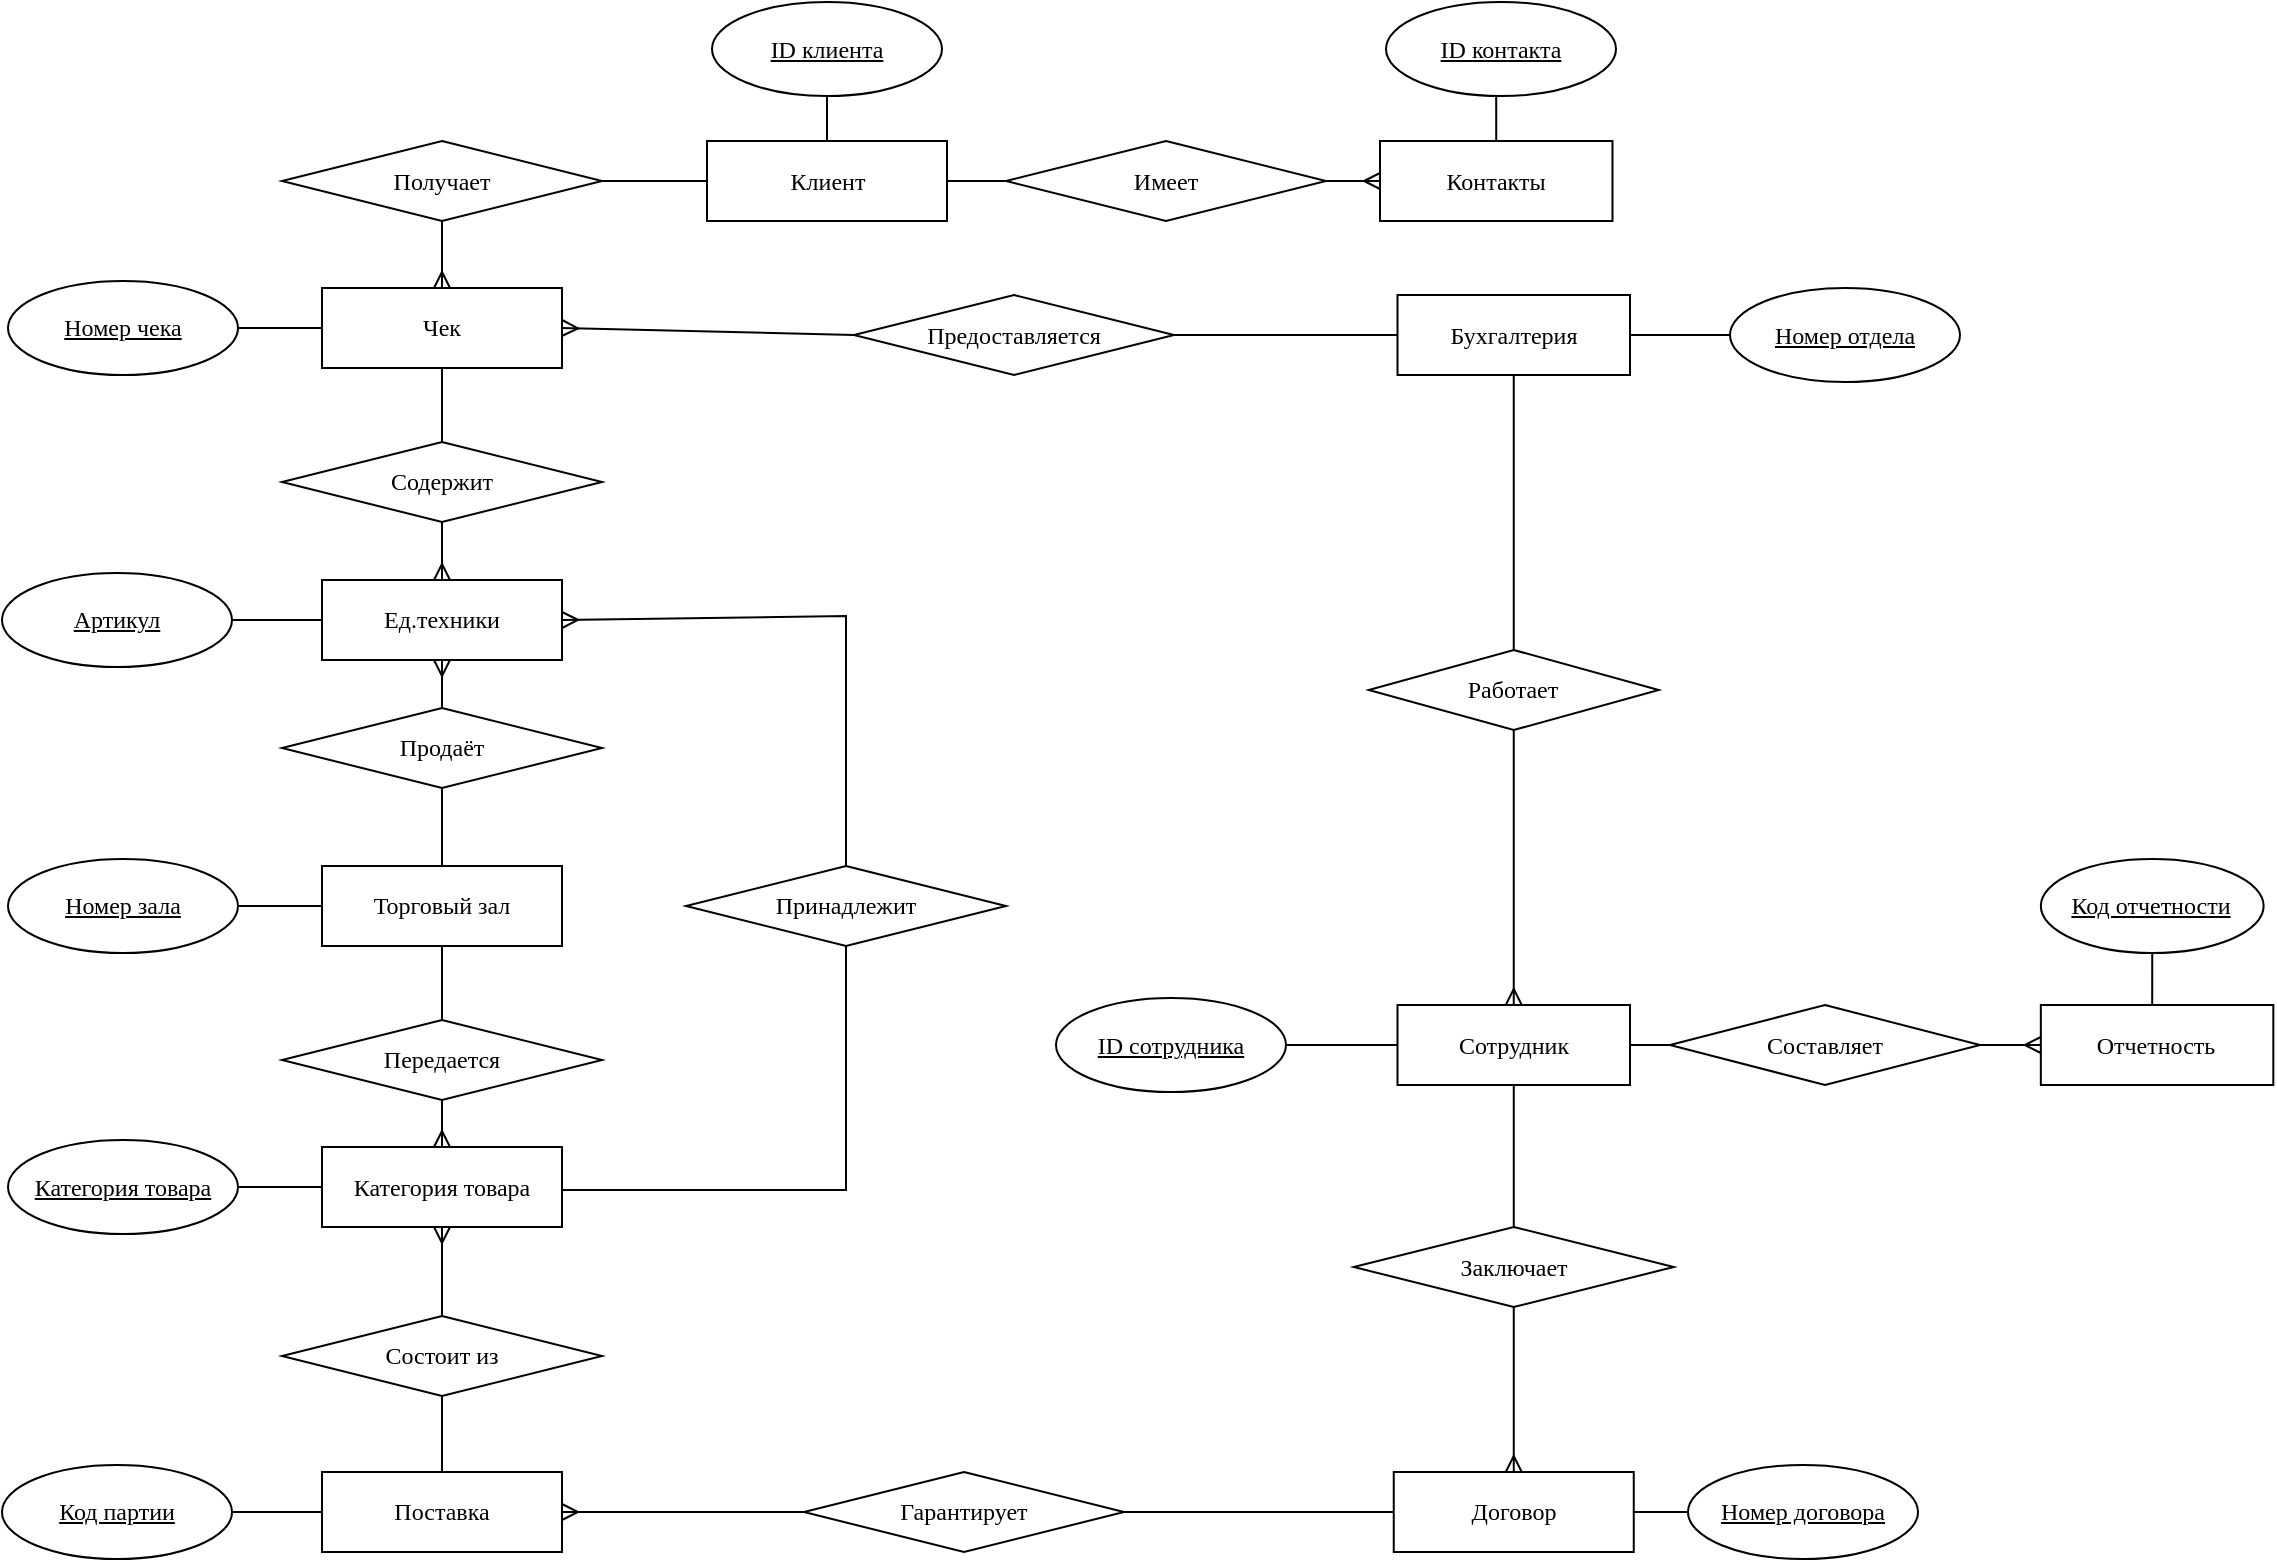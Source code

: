 <mxfile version="26.2.13">
  <diagram id="I37Zj0iXBR5SceuKAXtt" name="Page-1">
    <mxGraphModel dx="1705" dy="1156" grid="0" gridSize="10" guides="1" tooltips="1" connect="1" arrows="1" fold="1" page="0" pageScale="1" pageWidth="827" pageHeight="1169" math="0" shadow="0">
      <root>
        <mxCell id="0" />
        <mxCell id="1" parent="0" />
        <mxCell id="HUlR5p6xhp2IkNR2Y161-19" style="edgeStyle=orthogonalEdgeStyle;rounded=0;orthogonalLoop=1;jettySize=auto;html=1;exitX=0.5;exitY=0;exitDx=0;exitDy=0;entryX=0.5;entryY=1;entryDx=0;entryDy=0;endArrow=none;endFill=1;startFill=0;" parent="1" source="xqfFMeQF6XFmIoWLsWPs-2" target="xqfFMeQF6XFmIoWLsWPs-64" edge="1">
          <mxGeometry relative="1" as="geometry" />
        </mxCell>
        <mxCell id="HUlR5p6xhp2IkNR2Y161-21" style="edgeStyle=orthogonalEdgeStyle;rounded=0;orthogonalLoop=1;jettySize=auto;html=1;exitX=0.5;exitY=1;exitDx=0;exitDy=0;endArrow=none;startFill=0;" parent="1" source="xqfFMeQF6XFmIoWLsWPs-2" target="xqfFMeQF6XFmIoWLsWPs-21" edge="1">
          <mxGeometry relative="1" as="geometry" />
        </mxCell>
        <mxCell id="xqfFMeQF6XFmIoWLsWPs-2" value="&lt;div style=&quot;font-size: 12px;&quot; align=&quot;center&quot;&gt;&lt;font style=&quot;font-size: 12px;&quot;&gt;Торговый зал&lt;/font&gt;&lt;/div&gt;" style="rounded=0;whiteSpace=wrap;html=1;align=center;fontFamily=Times New Roman;fontSize=12;" parent="1" vertex="1">
          <mxGeometry x="-73" y="114" width="120" height="40" as="geometry" />
        </mxCell>
        <mxCell id="xqfFMeQF6XFmIoWLsWPs-10" value="Чек" style="rounded=0;whiteSpace=wrap;html=1;fontFamily=Times New Roman;fontSize=12;" parent="1" vertex="1">
          <mxGeometry x="-73" y="-175" width="120" height="40" as="geometry" />
        </mxCell>
        <mxCell id="xqfFMeQF6XFmIoWLsWPs-21" value="Передается" style="rhombus;whiteSpace=wrap;html=1;rounded=0;fontFamily=Times New Roman;fontSize=12;" parent="1" vertex="1">
          <mxGeometry x="-93" y="191" width="160" height="40" as="geometry" />
        </mxCell>
        <mxCell id="xqfFMeQF6XFmIoWLsWPs-64" value="Продаёт" style="rhombus;whiteSpace=wrap;html=1;rounded=0;fontFamily=Times New Roman;fontSize=12;" parent="1" vertex="1">
          <mxGeometry x="-93" y="35" width="160" height="40" as="geometry" />
        </mxCell>
        <mxCell id="xqfFMeQF6XFmIoWLsWPs-72" value="Поставка" style="rounded=0;whiteSpace=wrap;html=1;fontFamily=Times New Roman;fontSize=12;" parent="1" vertex="1">
          <mxGeometry x="-73" y="417" width="120" height="40" as="geometry" />
        </mxCell>
        <mxCell id="HUlR5p6xhp2IkNR2Y161-37" style="edgeStyle=orthogonalEdgeStyle;rounded=0;orthogonalLoop=1;jettySize=auto;html=1;exitX=1;exitY=0.5;exitDx=0;exitDy=0;entryX=0;entryY=0.5;entryDx=0;entryDy=0;endArrow=none;startFill=0;" parent="1" source="xqfFMeQF6XFmIoWLsWPs-78" target="xqfFMeQF6XFmIoWLsWPs-139" edge="1">
          <mxGeometry relative="1" as="geometry" />
        </mxCell>
        <mxCell id="xqfFMeQF6XFmIoWLsWPs-78" value="Предоставляется" style="rhombus;whiteSpace=wrap;html=1;rounded=0;fontFamily=Times New Roman;fontSize=12;" parent="1" vertex="1">
          <mxGeometry x="193" y="-171.5" width="160" height="40" as="geometry" />
        </mxCell>
        <mxCell id="HUlR5p6xhp2IkNR2Y161-32" style="edgeStyle=orthogonalEdgeStyle;rounded=0;orthogonalLoop=1;jettySize=auto;html=1;exitX=1;exitY=0.5;exitDx=0;exitDy=0;entryX=0;entryY=0.5;entryDx=0;entryDy=0;endArrow=none;startFill=0;" parent="1" source="xqfFMeQF6XFmIoWLsWPs-81" target="xqfFMeQF6XFmIoWLsWPs-1" edge="1">
          <mxGeometry relative="1" as="geometry" />
        </mxCell>
        <mxCell id="xqfFMeQF6XFmIoWLsWPs-81" value="Получает" style="rhombus;whiteSpace=wrap;html=1;rounded=0;fontFamily=Times New Roman;fontSize=12;" parent="1" vertex="1">
          <mxGeometry x="-93" y="-248.5" width="160" height="40" as="geometry" />
        </mxCell>
        <mxCell id="xqfFMeQF6XFmIoWLsWPs-149" style="edgeStyle=none;rounded=0;orthogonalLoop=1;jettySize=auto;html=1;exitX=0;exitY=0.5;exitDx=0;exitDy=0;entryX=1;entryY=0.5;entryDx=0;entryDy=0;fontFamily=Times New Roman;fontSize=12;endArrow=none;endFill=0;" parent="1" source="xqfFMeQF6XFmIoWLsWPs-84" target="xqfFMeQF6XFmIoWLsWPs-111" edge="1">
          <mxGeometry relative="1" as="geometry" />
        </mxCell>
        <mxCell id="xqfFMeQF6XFmIoWLsWPs-84" value="Ед.техники" style="rounded=0;whiteSpace=wrap;html=1;fontFamily=Times New Roman;fontSize=12;" parent="1" vertex="1">
          <mxGeometry x="-73" y="-29" width="120" height="40" as="geometry" />
        </mxCell>
        <mxCell id="21eiZCUbUNFnZ4OzJi_P-14" style="edgeStyle=orthogonalEdgeStyle;rounded=0;orthogonalLoop=1;jettySize=auto;html=1;exitX=0.5;exitY=0;exitDx=0;exitDy=0;entryX=0.5;entryY=1;entryDx=0;entryDy=0;endArrow=none;startFill=0;" edge="1" parent="1" source="xqfFMeQF6XFmIoWLsWPs-85" target="xqfFMeQF6XFmIoWLsWPs-10">
          <mxGeometry relative="1" as="geometry" />
        </mxCell>
        <mxCell id="xqfFMeQF6XFmIoWLsWPs-85" value="Содержит" style="rhombus;whiteSpace=wrap;html=1;rounded=0;fontFamily=Times New Roman;fontSize=12;" parent="1" vertex="1">
          <mxGeometry x="-93" y="-98" width="160" height="40" as="geometry" />
        </mxCell>
        <mxCell id="xqfFMeQF6XFmIoWLsWPs-93" value="Договор" style="rounded=0;whiteSpace=wrap;html=1;fontFamily=Times New Roman;fontSize=12;" parent="1" vertex="1">
          <mxGeometry x="462.88" y="417" width="120" height="40" as="geometry" />
        </mxCell>
        <mxCell id="HUlR5p6xhp2IkNR2Y161-29" style="edgeStyle=orthogonalEdgeStyle;rounded=0;orthogonalLoop=1;jettySize=auto;html=1;exitX=0.5;exitY=0;exitDx=0;exitDy=0;entryX=0.5;entryY=1;entryDx=0;entryDy=0;endArrow=none;startFill=0;" parent="1" source="xqfFMeQF6XFmIoWLsWPs-101" target="xqfFMeQF6XFmIoWLsWPs-7" edge="1">
          <mxGeometry relative="1" as="geometry" />
        </mxCell>
        <mxCell id="xqfFMeQF6XFmIoWLsWPs-101" value="Заключает" style="rhombus;whiteSpace=wrap;html=1;rounded=0;fontFamily=Times New Roman;fontSize=12;" parent="1" vertex="1">
          <mxGeometry x="442.88" y="294.5" width="160" height="40" as="geometry" />
        </mxCell>
        <mxCell id="HUlR5p6xhp2IkNR2Y161-27" style="edgeStyle=orthogonalEdgeStyle;rounded=0;orthogonalLoop=1;jettySize=auto;html=1;exitX=1;exitY=0.5;exitDx=0;exitDy=0;entryX=0;entryY=0.5;entryDx=0;entryDy=0;endArrow=none;startFill=0;" parent="1" source="xqfFMeQF6XFmIoWLsWPs-104" target="xqfFMeQF6XFmIoWLsWPs-93" edge="1">
          <mxGeometry relative="1" as="geometry" />
        </mxCell>
        <mxCell id="xqfFMeQF6XFmIoWLsWPs-104" value="Гарантирует" style="rhombus;whiteSpace=wrap;html=1;rounded=0;fontFamily=Times New Roman;fontSize=12;" parent="1" vertex="1">
          <mxGeometry x="168" y="417" width="160" height="40" as="geometry" />
        </mxCell>
        <mxCell id="xqfFMeQF6XFmIoWLsWPs-150" style="edgeStyle=none;rounded=0;orthogonalLoop=1;jettySize=auto;html=1;exitX=1;exitY=0.5;exitDx=0;exitDy=0;entryX=0;entryY=0.5;entryDx=0;entryDy=0;fontFamily=Times New Roman;fontSize=12;endArrow=none;endFill=0;" parent="1" target="xqfFMeQF6XFmIoWLsWPs-10" edge="1">
          <mxGeometry relative="1" as="geometry">
            <mxPoint x="-118.0" y="-155" as="sourcePoint" />
          </mxGeometry>
        </mxCell>
        <mxCell id="xqfFMeQF6XFmIoWLsWPs-110" value="Номер чека" style="ellipse;whiteSpace=wrap;html=1;fontFamily=Times New Roman;fontSize=12;fontStyle=4" parent="1" vertex="1">
          <mxGeometry x="-230" y="-178.5" width="115" height="47" as="geometry" />
        </mxCell>
        <mxCell id="xqfFMeQF6XFmIoWLsWPs-111" value="Артикул" style="ellipse;whiteSpace=wrap;html=1;fontFamily=Times New Roman;fontSize=12;fontStyle=4" parent="1" vertex="1">
          <mxGeometry x="-233" y="-32.5" width="115" height="47" as="geometry" />
        </mxCell>
        <mxCell id="xqfFMeQF6XFmIoWLsWPs-119" style="edgeStyle=none;rounded=0;orthogonalLoop=1;jettySize=auto;html=1;exitX=1;exitY=0.5;exitDx=0;exitDy=0;entryX=0;entryY=0.5;entryDx=0;entryDy=0;endArrow=none;endFill=0;fontFamily=Times New Roman;fontSize=12;" parent="1" source="xqfFMeQF6XFmIoWLsWPs-118" target="xqfFMeQF6XFmIoWLsWPs-72" edge="1">
          <mxGeometry relative="1" as="geometry" />
        </mxCell>
        <mxCell id="xqfFMeQF6XFmIoWLsWPs-118" value="Код партии" style="ellipse;whiteSpace=wrap;html=1;fontFamily=Times New Roman;fontSize=12;fontStyle=4" parent="1" vertex="1">
          <mxGeometry x="-233" y="413.5" width="115" height="47" as="geometry" />
        </mxCell>
        <mxCell id="xqfFMeQF6XFmIoWLsWPs-134" style="edgeStyle=none;rounded=0;orthogonalLoop=1;jettySize=auto;html=1;exitX=0;exitY=0.5;exitDx=0;exitDy=0;endArrow=none;endFill=0;fontFamily=Times New Roman;fontSize=12;" parent="1" source="xqfFMeQF6XFmIoWLsWPs-133" target="xqfFMeQF6XFmIoWLsWPs-93" edge="1">
          <mxGeometry relative="1" as="geometry" />
        </mxCell>
        <mxCell id="xqfFMeQF6XFmIoWLsWPs-133" value="Номер договора" style="ellipse;whiteSpace=wrap;html=1;fontFamily=Times New Roman;fontSize=12;fontStyle=4" parent="1" vertex="1">
          <mxGeometry x="610" y="413.5" width="115" height="47" as="geometry" />
        </mxCell>
        <mxCell id="xqfFMeQF6XFmIoWLsWPs-148" style="edgeStyle=none;rounded=0;orthogonalLoop=1;jettySize=auto;html=1;exitX=1;exitY=0.5;exitDx=0;exitDy=0;entryX=0;entryY=0.5;entryDx=0;entryDy=0;fontFamily=Times New Roman;fontSize=12;endArrow=none;endFill=0;" parent="1" source="xqfFMeQF6XFmIoWLsWPs-147" target="xqfFMeQF6XFmIoWLsWPs-2" edge="1">
          <mxGeometry relative="1" as="geometry" />
        </mxCell>
        <mxCell id="xqfFMeQF6XFmIoWLsWPs-147" value="Номер зала" style="ellipse;whiteSpace=wrap;html=1;fontFamily=Times New Roman;fontSize=12;fontStyle=4" parent="1" vertex="1">
          <mxGeometry x="-230" y="110.5" width="115" height="47" as="geometry" />
        </mxCell>
        <mxCell id="xqfFMeQF6XFmIoWLsWPs-138" value="ID сотрудника" style="ellipse;whiteSpace=wrap;html=1;fontFamily=Times New Roman;fontSize=12;fontStyle=4" parent="1" vertex="1">
          <mxGeometry x="294" y="180" width="115" height="47" as="geometry" />
        </mxCell>
        <mxCell id="HUlR5p6xhp2IkNR2Y161-34" style="rounded=0;orthogonalLoop=1;jettySize=auto;html=1;exitX=1;exitY=0.5;exitDx=0;exitDy=0;entryX=1;entryY=0.5;entryDx=0;entryDy=0;endArrow=none;startFill=0;" parent="1" source="xqfFMeQF6XFmIoWLsWPs-7" target="xqfFMeQF6XFmIoWLsWPs-138" edge="1">
          <mxGeometry relative="1" as="geometry" />
        </mxCell>
        <mxCell id="HUlR5p6xhp2IkNR2Y161-40" style="edgeStyle=orthogonalEdgeStyle;rounded=0;orthogonalLoop=1;jettySize=auto;html=1;exitX=1;exitY=0.5;exitDx=0;exitDy=0;entryX=0;entryY=0.5;entryDx=0;entryDy=0;endArrow=none;startFill=0;" parent="1" source="xqfFMeQF6XFmIoWLsWPs-7" target="xqfFMeQF6XFmIoWLsWPs-38" edge="1">
          <mxGeometry relative="1" as="geometry" />
        </mxCell>
        <mxCell id="xqfFMeQF6XFmIoWLsWPs-7" value="Сотрудник " style="rounded=0;whiteSpace=wrap;html=1;fontFamily=Times New Roman;fontSize=12;" parent="1" vertex="1">
          <mxGeometry x="464.755" y="183.5" width="116.25" height="40" as="geometry" />
        </mxCell>
        <mxCell id="xqfFMeQF6XFmIoWLsWPs-144" value="Номер отдела" style="ellipse;whiteSpace=wrap;html=1;fontFamily=Times New Roman;fontSize=12;fontStyle=4" parent="1" vertex="1">
          <mxGeometry x="631" y="-175" width="115" height="47" as="geometry" />
        </mxCell>
        <mxCell id="HUlR5p6xhp2IkNR2Y161-38" style="edgeStyle=orthogonalEdgeStyle;rounded=0;orthogonalLoop=1;jettySize=auto;html=1;exitX=0.5;exitY=1;exitDx=0;exitDy=0;entryX=0.5;entryY=0;entryDx=0;entryDy=0;endArrow=none;startFill=0;" parent="1" source="xqfFMeQF6XFmIoWLsWPs-139" target="xqfFMeQF6XFmIoWLsWPs-140" edge="1">
          <mxGeometry relative="1" as="geometry" />
        </mxCell>
        <mxCell id="HUlR5p6xhp2IkNR2Y161-43" style="edgeStyle=orthogonalEdgeStyle;rounded=0;orthogonalLoop=1;jettySize=auto;html=1;exitX=1;exitY=0.5;exitDx=0;exitDy=0;entryX=0;entryY=0.5;entryDx=0;entryDy=0;endArrow=none;startFill=0;" parent="1" source="xqfFMeQF6XFmIoWLsWPs-139" target="xqfFMeQF6XFmIoWLsWPs-144" edge="1">
          <mxGeometry relative="1" as="geometry" />
        </mxCell>
        <mxCell id="xqfFMeQF6XFmIoWLsWPs-139" value="Бухгалтерия" style="rounded=0;whiteSpace=wrap;html=1;fontFamily=Times New Roman;fontSize=12;" parent="1" vertex="1">
          <mxGeometry x="464.755" y="-171.5" width="116.25" height="40" as="geometry" />
        </mxCell>
        <mxCell id="xqfFMeQF6XFmIoWLsWPs-140" value="Работает" style="rhombus;whiteSpace=wrap;html=1;rounded=0;fontFamily=Times New Roman;fontSize=12;" parent="1" vertex="1">
          <mxGeometry x="450.377" y="6" width="145" height="40" as="geometry" />
        </mxCell>
        <mxCell id="HUlR5p6xhp2IkNR2Y161-8" value="Категория товара" style="rounded=0;whiteSpace=wrap;html=1;align=center;fontFamily=Times New Roman;fontSize=12;" parent="1" vertex="1">
          <mxGeometry x="-73" y="254.5" width="120" height="40" as="geometry" />
        </mxCell>
        <mxCell id="HUlR5p6xhp2IkNR2Y161-25" style="edgeStyle=orthogonalEdgeStyle;rounded=0;orthogonalLoop=1;jettySize=auto;html=1;exitX=0.5;exitY=1;exitDx=0;exitDy=0;entryX=0.5;entryY=0;entryDx=0;entryDy=0;endArrow=none;startFill=0;" parent="1" source="HUlR5p6xhp2IkNR2Y161-12" target="xqfFMeQF6XFmIoWLsWPs-72" edge="1">
          <mxGeometry relative="1" as="geometry" />
        </mxCell>
        <mxCell id="HUlR5p6xhp2IkNR2Y161-12" value="Состоит из " style="rhombus;whiteSpace=wrap;html=1;rounded=0;fontFamily=Times New Roman;fontSize=12;" parent="1" vertex="1">
          <mxGeometry x="-93" y="339" width="160" height="40" as="geometry" />
        </mxCell>
        <mxCell id="HUlR5p6xhp2IkNR2Y161-23" style="rounded=0;orthogonalLoop=1;jettySize=auto;html=1;exitX=1;exitY=0.5;exitDx=0;exitDy=0;entryX=0;entryY=0.5;entryDx=0;entryDy=0;endArrow=none;startFill=0;" parent="1" source="HUlR5p6xhp2IkNR2Y161-13" target="HUlR5p6xhp2IkNR2Y161-8" edge="1">
          <mxGeometry relative="1" as="geometry" />
        </mxCell>
        <mxCell id="HUlR5p6xhp2IkNR2Y161-13" value="Категория товара" style="ellipse;whiteSpace=wrap;html=1;fontFamily=Times New Roman;fontSize=12;fontStyle=4" parent="1" vertex="1">
          <mxGeometry x="-230" y="251" width="115" height="47" as="geometry" />
        </mxCell>
        <mxCell id="xqfFMeQF6XFmIoWLsWPs-121" value="Код отчетности" style="ellipse;whiteSpace=wrap;html=1;fontFamily=Times New Roman;fontSize=12;fontStyle=4" parent="1" vertex="1">
          <mxGeometry x="786.417" y="110.5" width="111.406" height="47" as="geometry" />
        </mxCell>
        <mxCell id="HUlR5p6xhp2IkNR2Y161-42" style="edgeStyle=orthogonalEdgeStyle;rounded=0;orthogonalLoop=1;jettySize=auto;html=1;exitX=0.5;exitY=0;exitDx=0;exitDy=0;entryX=0.5;entryY=1;entryDx=0;entryDy=0;endArrow=none;startFill=0;" parent="1" source="xqfFMeQF6XFmIoWLsWPs-37" target="xqfFMeQF6XFmIoWLsWPs-121" edge="1">
          <mxGeometry relative="1" as="geometry" />
        </mxCell>
        <mxCell id="xqfFMeQF6XFmIoWLsWPs-37" value="Отчетность" style="rounded=0;whiteSpace=wrap;html=1;fontFamily=Times New Roman;fontSize=12;" parent="1" vertex="1">
          <mxGeometry x="786.415" y="183.5" width="116.25" height="40" as="geometry" />
        </mxCell>
        <mxCell id="xqfFMeQF6XFmIoWLsWPs-38" value="Составляет" style="rhombus;whiteSpace=wrap;html=1;rounded=0;fontFamily=Times New Roman;fontSize=12;" parent="1" vertex="1">
          <mxGeometry x="601" y="183.5" width="155" height="40" as="geometry" />
        </mxCell>
        <mxCell id="xqfFMeQF6XFmIoWLsWPs-151" style="edgeStyle=none;rounded=0;orthogonalLoop=1;jettySize=auto;html=1;exitX=0.5;exitY=0;exitDx=0;exitDy=0;entryX=0.5;entryY=1;entryDx=0;entryDy=0;fontFamily=Times New Roman;fontSize=12;endArrow=none;endFill=0;" parent="1" source="xqfFMeQF6XFmIoWLsWPs-1" target="xqfFMeQF6XFmIoWLsWPs-114" edge="1">
          <mxGeometry relative="1" as="geometry" />
        </mxCell>
        <mxCell id="21eiZCUbUNFnZ4OzJi_P-2" style="edgeStyle=orthogonalEdgeStyle;rounded=0;orthogonalLoop=1;jettySize=auto;html=1;exitX=1;exitY=0.5;exitDx=0;exitDy=0;entryX=0;entryY=0.5;entryDx=0;entryDy=0;endArrow=none;startFill=0;" edge="1" parent="1" source="xqfFMeQF6XFmIoWLsWPs-1" target="21eiZCUbUNFnZ4OzJi_P-1">
          <mxGeometry relative="1" as="geometry" />
        </mxCell>
        <mxCell id="xqfFMeQF6XFmIoWLsWPs-1" value="&lt;font style=&quot;font-size: 12px;&quot;&gt;Клиент&lt;/font&gt;" style="rounded=0;whiteSpace=wrap;html=1;fontFamily=Times New Roman;fontSize=12;" parent="1" vertex="1">
          <mxGeometry x="119.5" y="-248.5" width="120" height="40" as="geometry" />
        </mxCell>
        <mxCell id="xqfFMeQF6XFmIoWLsWPs-114" value="ID клиента" style="ellipse;whiteSpace=wrap;html=1;fontFamily=Times New Roman;fontSize=12;fontStyle=4" parent="1" vertex="1">
          <mxGeometry x="122" y="-318" width="115" height="47" as="geometry" />
        </mxCell>
        <mxCell id="HUlR5p6xhp2IkNR2Y161-17" value="" style="fontSize=12;html=1;endArrow=ERmany;rounded=0;exitX=0.5;exitY=1;exitDx=0;exitDy=0;entryX=0.5;entryY=0;entryDx=0;entryDy=0;" parent="1" source="xqfFMeQF6XFmIoWLsWPs-85" target="xqfFMeQF6XFmIoWLsWPs-84" edge="1">
          <mxGeometry width="100" height="100" relative="1" as="geometry">
            <mxPoint x="75" y="15" as="sourcePoint" />
            <mxPoint x="79" y="-45" as="targetPoint" />
          </mxGeometry>
        </mxCell>
        <mxCell id="HUlR5p6xhp2IkNR2Y161-20" value="" style="fontSize=12;html=1;endArrow=ERmany;rounded=0;exitX=0.5;exitY=0;exitDx=0;exitDy=0;entryX=0.5;entryY=1;entryDx=0;entryDy=0;" parent="1" source="xqfFMeQF6XFmIoWLsWPs-64" target="xqfFMeQF6XFmIoWLsWPs-84" edge="1">
          <mxGeometry width="100" height="100" relative="1" as="geometry">
            <mxPoint x="-3" y="44.5" as="sourcePoint" />
            <mxPoint x="-3" y="74.5" as="targetPoint" />
          </mxGeometry>
        </mxCell>
        <mxCell id="HUlR5p6xhp2IkNR2Y161-22" value="" style="fontSize=12;html=1;endArrow=ERmany;rounded=0;entryX=0.5;entryY=0;entryDx=0;entryDy=0;exitX=0.5;exitY=1;exitDx=0;exitDy=0;" parent="1" source="xqfFMeQF6XFmIoWLsWPs-21" target="HUlR5p6xhp2IkNR2Y161-8" edge="1">
          <mxGeometry width="100" height="100" relative="1" as="geometry">
            <mxPoint x="-15" y="293.5" as="sourcePoint" />
            <mxPoint x="-3" y="114.5" as="targetPoint" />
          </mxGeometry>
        </mxCell>
        <mxCell id="HUlR5p6xhp2IkNR2Y161-24" value="" style="fontSize=12;html=1;endArrow=ERmany;rounded=0;entryX=0.5;entryY=1;entryDx=0;entryDy=0;exitX=0.5;exitY=0;exitDx=0;exitDy=0;" parent="1" source="HUlR5p6xhp2IkNR2Y161-12" target="HUlR5p6xhp2IkNR2Y161-8" edge="1">
          <mxGeometry width="100" height="100" relative="1" as="geometry">
            <mxPoint x="-3" y="301.5" as="sourcePoint" />
            <mxPoint x="-3" y="314.5" as="targetPoint" />
          </mxGeometry>
        </mxCell>
        <mxCell id="HUlR5p6xhp2IkNR2Y161-26" value="" style="fontSize=12;html=1;endArrow=ERmany;rounded=0;entryX=1;entryY=0.5;entryDx=0;entryDy=0;exitX=0;exitY=0.5;exitDx=0;exitDy=0;" parent="1" source="xqfFMeQF6XFmIoWLsWPs-104" target="xqfFMeQF6XFmIoWLsWPs-72" edge="1">
          <mxGeometry width="100" height="100" relative="1" as="geometry">
            <mxPoint x="-3" y="370.5" as="sourcePoint" />
            <mxPoint x="-3" y="354.5" as="targetPoint" />
          </mxGeometry>
        </mxCell>
        <mxCell id="HUlR5p6xhp2IkNR2Y161-30" value="" style="fontSize=12;html=1;endArrow=ERmany;rounded=0;entryX=0.5;entryY=0;entryDx=0;entryDy=0;exitX=0.5;exitY=1;exitDx=0;exitDy=0;" parent="1" source="xqfFMeQF6XFmIoWLsWPs-101" target="xqfFMeQF6XFmIoWLsWPs-93" edge="1">
          <mxGeometry width="100" height="100" relative="1" as="geometry">
            <mxPoint x="169" y="494.5" as="sourcePoint" />
            <mxPoint x="169" y="467.5" as="targetPoint" />
          </mxGeometry>
        </mxCell>
        <mxCell id="HUlR5p6xhp2IkNR2Y161-31" value="" style="fontSize=12;html=1;endArrow=ERmany;rounded=0;exitX=0.5;exitY=1;exitDx=0;exitDy=0;entryX=0.5;entryY=0;entryDx=0;entryDy=0;" parent="1" source="xqfFMeQF6XFmIoWLsWPs-81" target="xqfFMeQF6XFmIoWLsWPs-10" edge="1">
          <mxGeometry width="100" height="100" relative="1" as="geometry">
            <mxPoint x="-3" y="-55" as="sourcePoint" />
            <mxPoint x="-3" y="-25" as="targetPoint" />
          </mxGeometry>
        </mxCell>
        <mxCell id="HUlR5p6xhp2IkNR2Y161-36" value="" style="fontSize=12;html=1;endArrow=ERmany;rounded=0;exitX=0;exitY=0.5;exitDx=0;exitDy=0;entryX=1;entryY=0.5;entryDx=0;entryDy=0;" parent="1" source="xqfFMeQF6XFmIoWLsWPs-78" target="xqfFMeQF6XFmIoWLsWPs-10" edge="1">
          <mxGeometry width="100" height="100" relative="1" as="geometry">
            <mxPoint x="-3" y="-198" as="sourcePoint" />
            <mxPoint x="-3" y="-165" as="targetPoint" />
            <Array as="points" />
          </mxGeometry>
        </mxCell>
        <mxCell id="HUlR5p6xhp2IkNR2Y161-39" value="" style="fontSize=12;html=1;endArrow=ERmany;rounded=0;exitX=0.5;exitY=1;exitDx=0;exitDy=0;entryX=0.5;entryY=0;entryDx=0;entryDy=0;" parent="1" source="xqfFMeQF6XFmIoWLsWPs-140" target="xqfFMeQF6XFmIoWLsWPs-7" edge="1">
          <mxGeometry width="100" height="100" relative="1" as="geometry">
            <mxPoint x="669" y="205.5" as="sourcePoint" />
            <mxPoint x="527" y="155.5" as="targetPoint" />
            <Array as="points" />
          </mxGeometry>
        </mxCell>
        <mxCell id="HUlR5p6xhp2IkNR2Y161-41" value="" style="fontSize=12;html=1;endArrow=ERmany;rounded=0;exitX=1;exitY=0.5;exitDx=0;exitDy=0;entryX=0;entryY=0.5;entryDx=0;entryDy=0;" parent="1" source="xqfFMeQF6XFmIoWLsWPs-38" target="xqfFMeQF6XFmIoWLsWPs-37" edge="1">
          <mxGeometry width="100" height="100" relative="1" as="geometry">
            <mxPoint x="530" y="139.5" as="sourcePoint" />
            <mxPoint x="530" y="193.5" as="targetPoint" />
            <Array as="points" />
          </mxGeometry>
        </mxCell>
        <mxCell id="21eiZCUbUNFnZ4OzJi_P-1" value="Имеет" style="rhombus;whiteSpace=wrap;html=1;rounded=0;fontFamily=Times New Roman;fontSize=12;" vertex="1" parent="1">
          <mxGeometry x="269" y="-248.5" width="160" height="40" as="geometry" />
        </mxCell>
        <mxCell id="21eiZCUbUNFnZ4OzJi_P-3" value="Контакты" style="rounded=0;whiteSpace=wrap;html=1;fontFamily=Times New Roman;fontSize=12;" vertex="1" parent="1">
          <mxGeometry x="455.995" y="-248.5" width="116.25" height="40" as="geometry" />
        </mxCell>
        <mxCell id="21eiZCUbUNFnZ4OzJi_P-7" style="edgeStyle=orthogonalEdgeStyle;rounded=0;orthogonalLoop=1;jettySize=auto;html=1;exitX=0.5;exitY=1;exitDx=0;exitDy=0;entryX=0.5;entryY=0;entryDx=0;entryDy=0;endArrow=none;startFill=0;" edge="1" parent="1" source="21eiZCUbUNFnZ4OzJi_P-6" target="21eiZCUbUNFnZ4OzJi_P-3">
          <mxGeometry relative="1" as="geometry" />
        </mxCell>
        <mxCell id="21eiZCUbUNFnZ4OzJi_P-6" value="ID контакта" style="ellipse;whiteSpace=wrap;html=1;fontFamily=Times New Roman;fontSize=12;fontStyle=4" vertex="1" parent="1">
          <mxGeometry x="459" y="-318" width="115" height="47" as="geometry" />
        </mxCell>
        <mxCell id="21eiZCUbUNFnZ4OzJi_P-8" value="" style="fontSize=12;html=1;endArrow=ERmany;rounded=0;exitX=1;exitY=0.5;exitDx=0;exitDy=0;entryX=0;entryY=0.5;entryDx=0;entryDy=0;" edge="1" parent="1" source="21eiZCUbUNFnZ4OzJi_P-1" target="21eiZCUbUNFnZ4OzJi_P-3">
          <mxGeometry width="100" height="100" relative="1" as="geometry">
            <mxPoint x="112" y="-145" as="sourcePoint" />
            <mxPoint x="57" y="-145" as="targetPoint" />
            <Array as="points" />
          </mxGeometry>
        </mxCell>
        <mxCell id="21eiZCUbUNFnZ4OzJi_P-11" style="edgeStyle=orthogonalEdgeStyle;rounded=0;orthogonalLoop=1;jettySize=auto;html=1;exitX=1;exitY=0.5;exitDx=0;exitDy=0;entryX=0.5;entryY=1;entryDx=0;entryDy=0;endArrow=none;startFill=0;" edge="1" parent="1" source="HUlR5p6xhp2IkNR2Y161-8" target="21eiZCUbUNFnZ4OzJi_P-13">
          <mxGeometry relative="1" as="geometry">
            <mxPoint x="47" y="328" as="sourcePoint" />
            <mxPoint x="189" y="230" as="targetPoint" />
            <Array as="points">
              <mxPoint x="47" y="276" />
              <mxPoint x="189" y="276" />
              <mxPoint x="189" y="218" />
            </Array>
          </mxGeometry>
        </mxCell>
        <mxCell id="21eiZCUbUNFnZ4OzJi_P-12" value="" style="fontSize=12;html=1;endArrow=ERmany;rounded=0;exitX=0.5;exitY=0;exitDx=0;exitDy=0;entryX=1;entryY=0.5;entryDx=0;entryDy=0;" edge="1" parent="1" source="21eiZCUbUNFnZ4OzJi_P-13" target="xqfFMeQF6XFmIoWLsWPs-84">
          <mxGeometry width="100" height="100" relative="1" as="geometry">
            <mxPoint x="189" y="191" as="sourcePoint" />
            <mxPoint x="47" y="88" as="targetPoint" />
            <Array as="points">
              <mxPoint x="189" y="-11" />
            </Array>
          </mxGeometry>
        </mxCell>
        <mxCell id="21eiZCUbUNFnZ4OzJi_P-13" value="Принадлежит " style="rhombus;whiteSpace=wrap;html=1;rounded=0;fontFamily=Times New Roman;fontSize=12;" vertex="1" parent="1">
          <mxGeometry x="109" y="114" width="160" height="40" as="geometry" />
        </mxCell>
      </root>
    </mxGraphModel>
  </diagram>
</mxfile>
